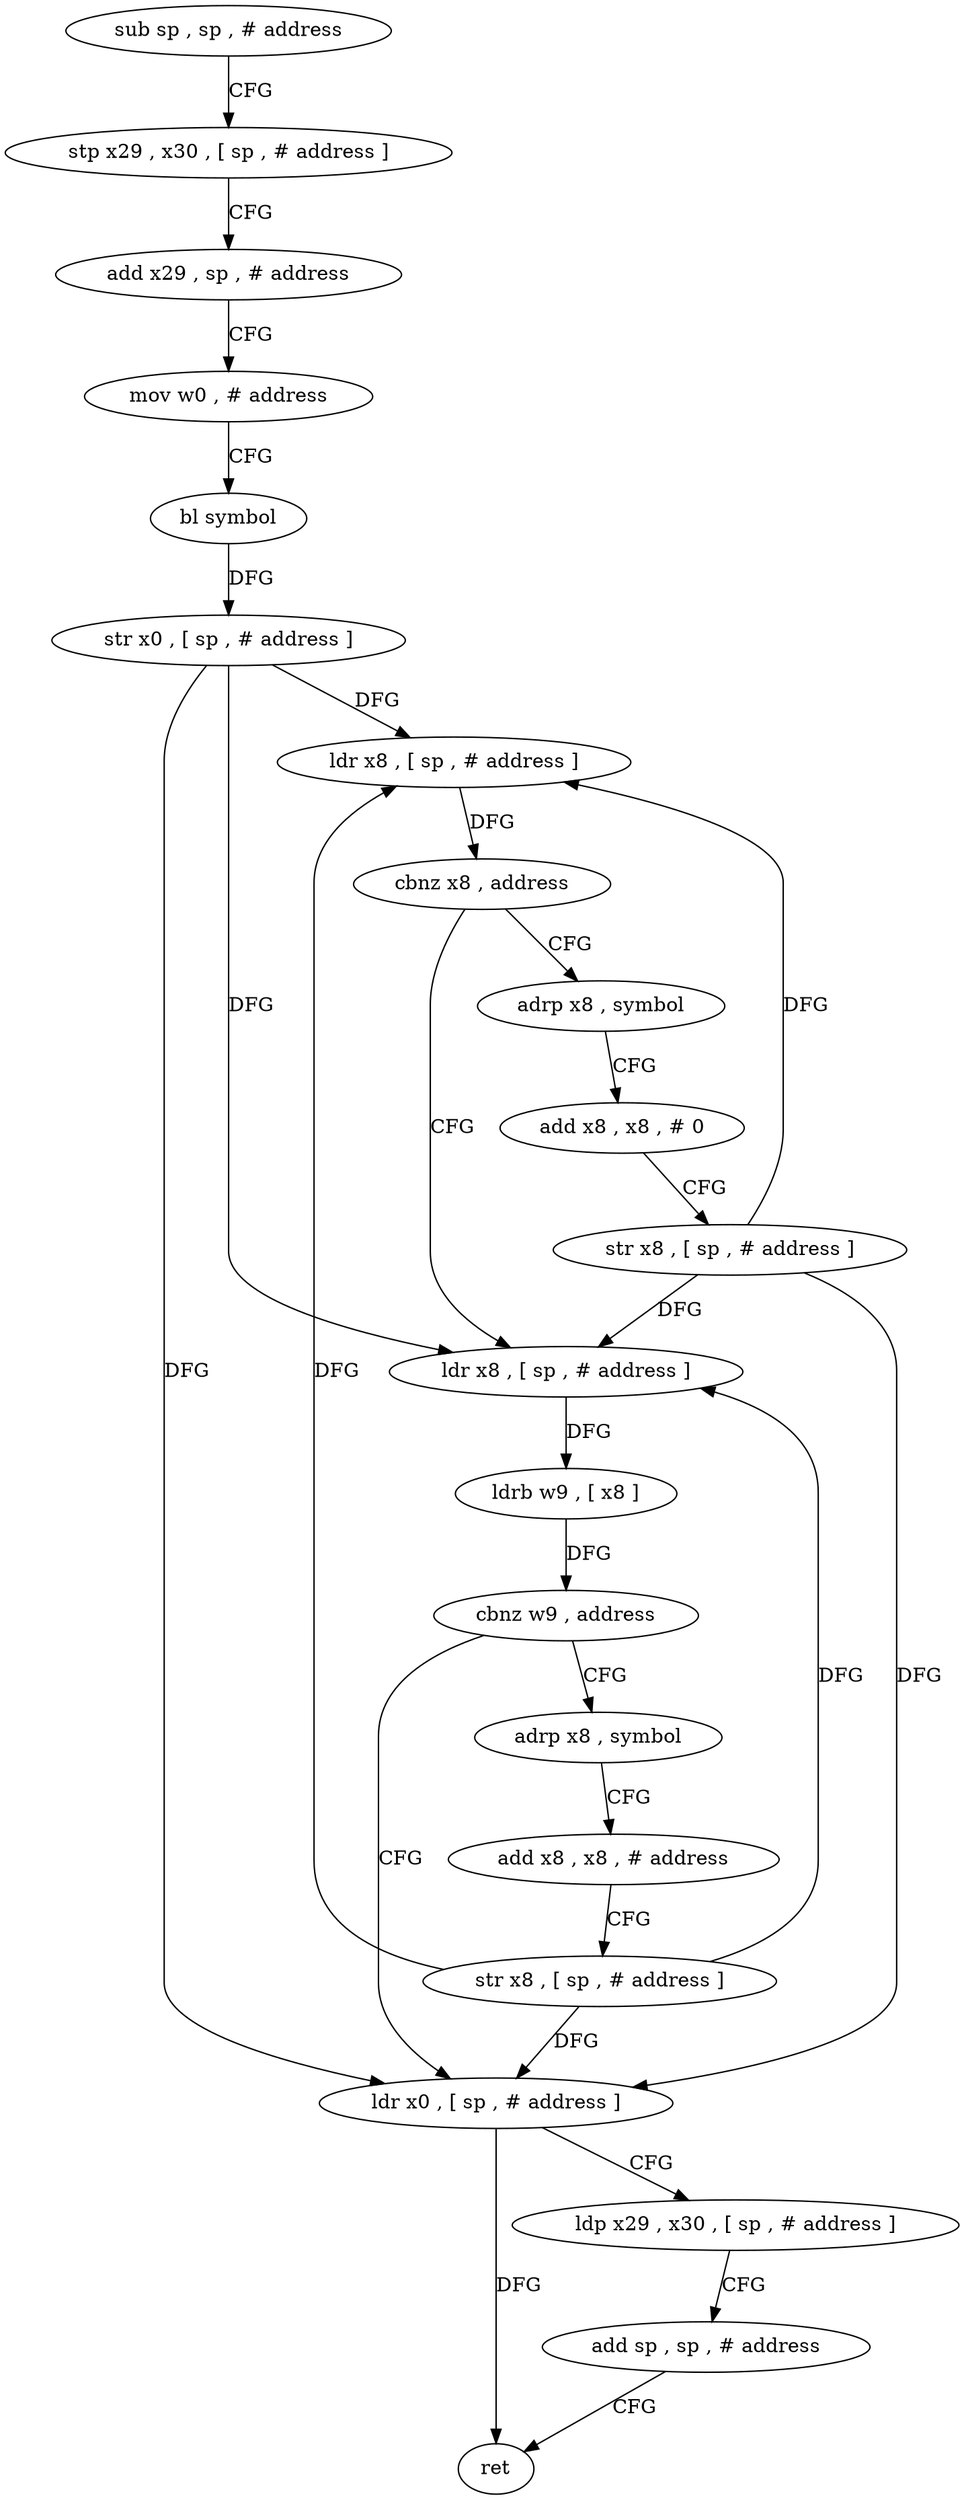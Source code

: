 digraph "func" {
"4236228" [label = "sub sp , sp , # address" ]
"4236232" [label = "stp x29 , x30 , [ sp , # address ]" ]
"4236236" [label = "add x29 , sp , # address" ]
"4236240" [label = "mov w0 , # address" ]
"4236244" [label = "bl symbol" ]
"4236248" [label = "str x0 , [ sp , # address ]" ]
"4236252" [label = "ldr x8 , [ sp , # address ]" ]
"4236256" [label = "cbnz x8 , address" ]
"4236272" [label = "ldr x8 , [ sp , # address ]" ]
"4236260" [label = "adrp x8 , symbol" ]
"4236276" [label = "ldrb w9 , [ x8 ]" ]
"4236280" [label = "cbnz w9 , address" ]
"4236296" [label = "ldr x0 , [ sp , # address ]" ]
"4236284" [label = "adrp x8 , symbol" ]
"4236264" [label = "add x8 , x8 , # 0" ]
"4236268" [label = "str x8 , [ sp , # address ]" ]
"4236300" [label = "ldp x29 , x30 , [ sp , # address ]" ]
"4236304" [label = "add sp , sp , # address" ]
"4236308" [label = "ret" ]
"4236288" [label = "add x8 , x8 , # address" ]
"4236292" [label = "str x8 , [ sp , # address ]" ]
"4236228" -> "4236232" [ label = "CFG" ]
"4236232" -> "4236236" [ label = "CFG" ]
"4236236" -> "4236240" [ label = "CFG" ]
"4236240" -> "4236244" [ label = "CFG" ]
"4236244" -> "4236248" [ label = "DFG" ]
"4236248" -> "4236252" [ label = "DFG" ]
"4236248" -> "4236272" [ label = "DFG" ]
"4236248" -> "4236296" [ label = "DFG" ]
"4236252" -> "4236256" [ label = "DFG" ]
"4236256" -> "4236272" [ label = "CFG" ]
"4236256" -> "4236260" [ label = "CFG" ]
"4236272" -> "4236276" [ label = "DFG" ]
"4236260" -> "4236264" [ label = "CFG" ]
"4236276" -> "4236280" [ label = "DFG" ]
"4236280" -> "4236296" [ label = "CFG" ]
"4236280" -> "4236284" [ label = "CFG" ]
"4236296" -> "4236300" [ label = "CFG" ]
"4236296" -> "4236308" [ label = "DFG" ]
"4236284" -> "4236288" [ label = "CFG" ]
"4236264" -> "4236268" [ label = "CFG" ]
"4236268" -> "4236272" [ label = "DFG" ]
"4236268" -> "4236252" [ label = "DFG" ]
"4236268" -> "4236296" [ label = "DFG" ]
"4236300" -> "4236304" [ label = "CFG" ]
"4236304" -> "4236308" [ label = "CFG" ]
"4236288" -> "4236292" [ label = "CFG" ]
"4236292" -> "4236296" [ label = "DFG" ]
"4236292" -> "4236252" [ label = "DFG" ]
"4236292" -> "4236272" [ label = "DFG" ]
}
